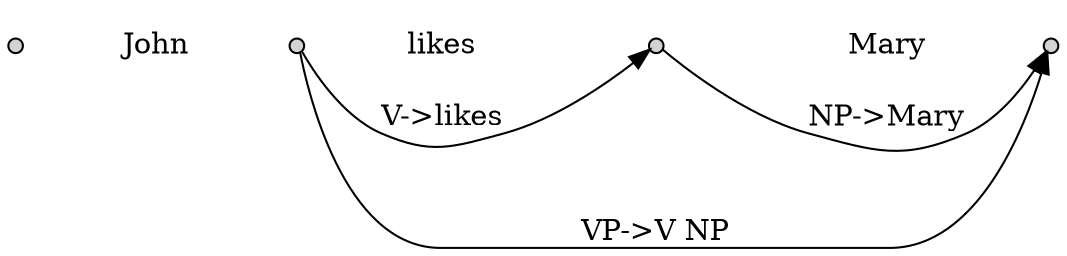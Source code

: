 digraph x {
   rankdir=LR;
   
   /* The nodes */
   {
       node [style=filled,height=0.1,width=0.1];
       0 [label=""];
       1 [label=""];
       2 [label=""];
       3 [label=""];
   }

   /* The sentence */
   {
       edge [style=invis, weight=100];
       node [shape=plaintext];
       0->John->1->likes->2->Mary->3;
   }
   
   /* Edges */
   {
       1->3 [label="VP->V NP"];
       1->2 [label="V->likes"];
       2->3 [label="NP->Mary"];
   }

}

